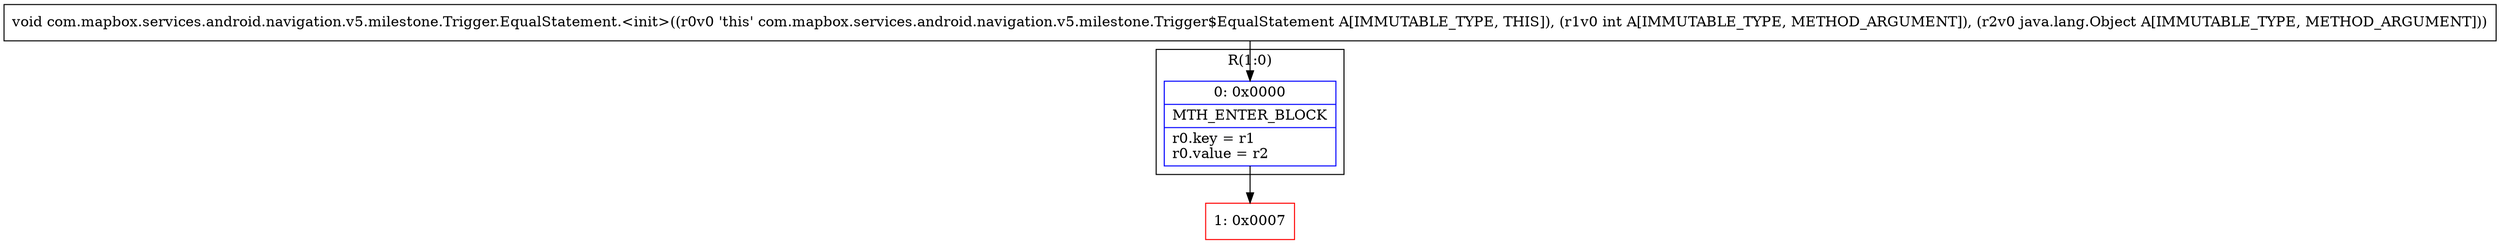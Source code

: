digraph "CFG forcom.mapbox.services.android.navigation.v5.milestone.Trigger.EqualStatement.\<init\>(ILjava\/lang\/Object;)V" {
subgraph cluster_Region_2144473919 {
label = "R(1:0)";
node [shape=record,color=blue];
Node_0 [shape=record,label="{0\:\ 0x0000|MTH_ENTER_BLOCK\l|r0.key = r1\lr0.value = r2\l}"];
}
Node_1 [shape=record,color=red,label="{1\:\ 0x0007}"];
MethodNode[shape=record,label="{void com.mapbox.services.android.navigation.v5.milestone.Trigger.EqualStatement.\<init\>((r0v0 'this' com.mapbox.services.android.navigation.v5.milestone.Trigger$EqualStatement A[IMMUTABLE_TYPE, THIS]), (r1v0 int A[IMMUTABLE_TYPE, METHOD_ARGUMENT]), (r2v0 java.lang.Object A[IMMUTABLE_TYPE, METHOD_ARGUMENT])) }"];
MethodNode -> Node_0;
Node_0 -> Node_1;
}

